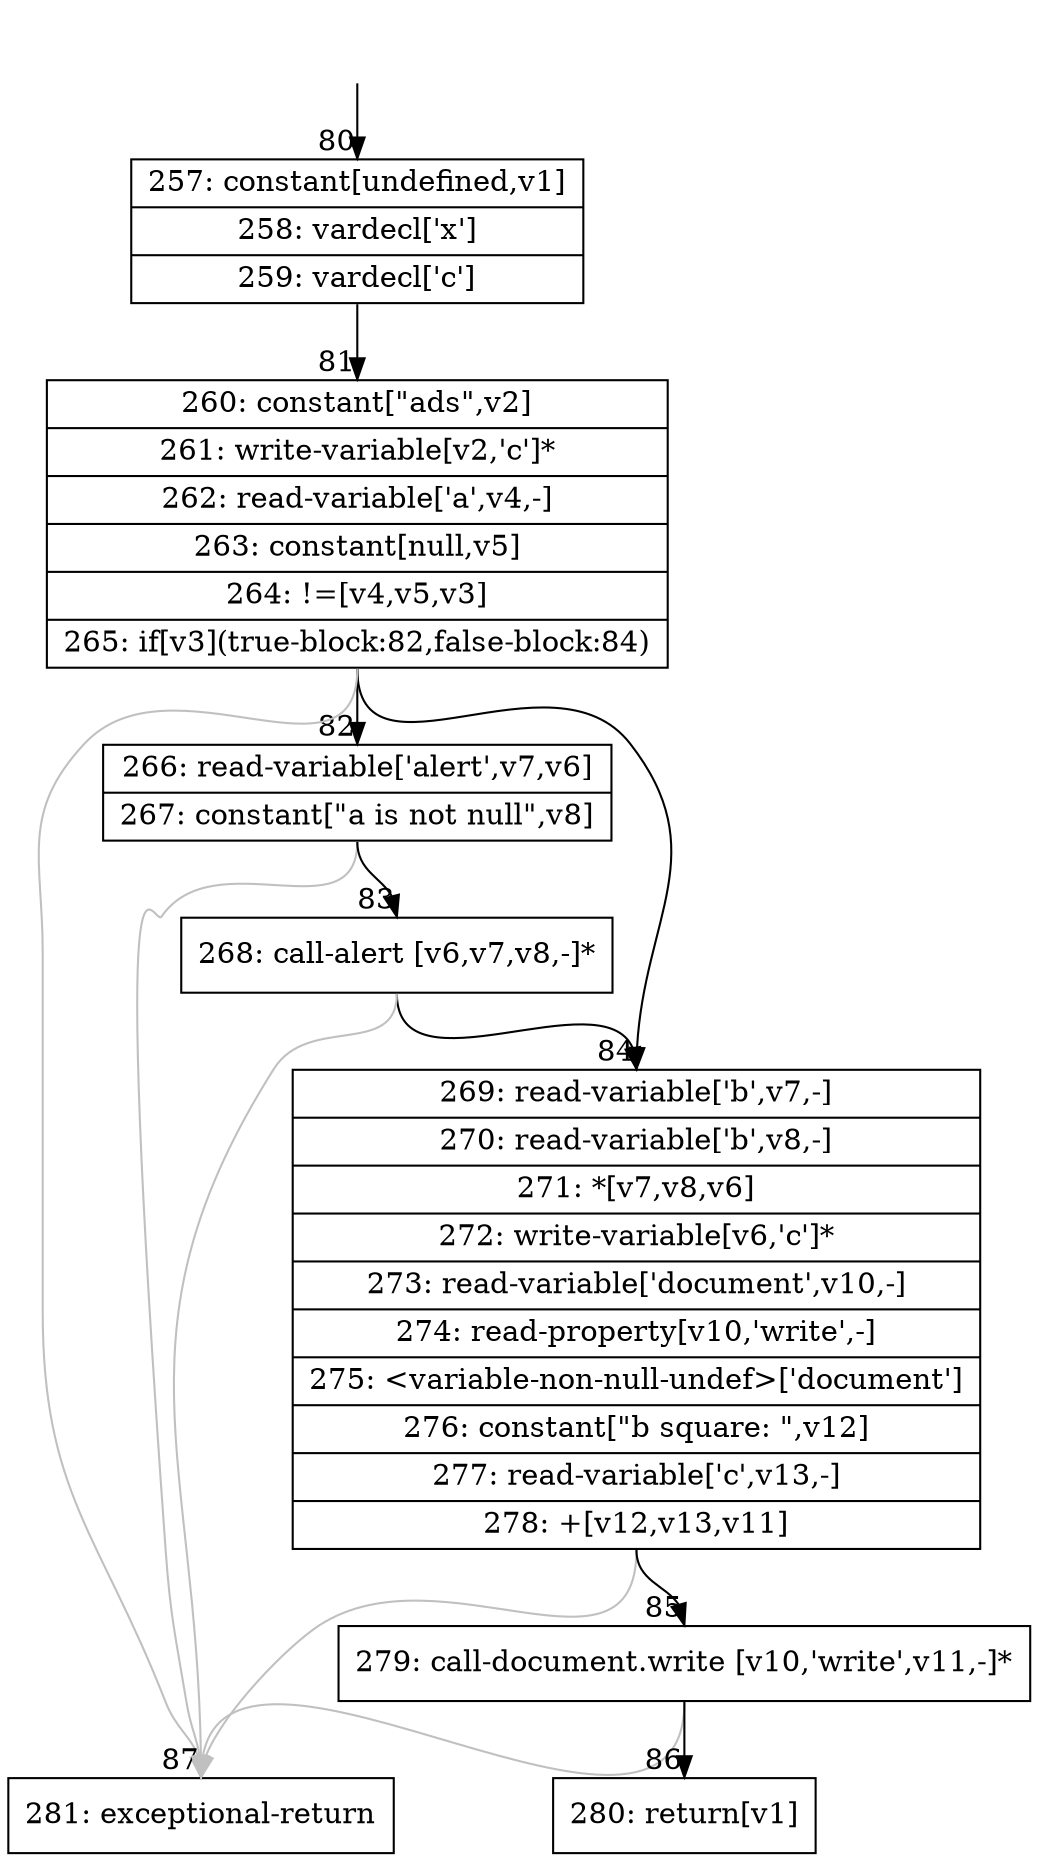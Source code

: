 digraph {
rankdir="TD"
BB_entry7[shape=none,label=""];
BB_entry7 -> BB80 [tailport=s, headport=n, headlabel="    80"]
BB80 [shape=record label="{257: constant[undefined,v1]|258: vardecl['x']|259: vardecl['c']}" ] 
BB80 -> BB81 [tailport=s, headport=n, headlabel="      81"]
BB81 [shape=record label="{260: constant[\"ads\",v2]|261: write-variable[v2,'c']*|262: read-variable['a',v4,-]|263: constant[null,v5]|264: !=[v4,v5,v3]|265: if[v3](true-block:82,false-block:84)}" ] 
BB81 -> BB82 [tailport=s, headport=n, headlabel="      82"]
BB81 -> BB84 [tailport=s, headport=n, headlabel="      84"]
BB81 -> BB87 [tailport=s, headport=n, color=gray, headlabel="      87"]
BB82 [shape=record label="{266: read-variable['alert',v7,v6]|267: constant[\"a is not null\",v8]}" ] 
BB82 -> BB83 [tailport=s, headport=n, headlabel="      83"]
BB82 -> BB87 [tailport=s, headport=n, color=gray]
BB83 [shape=record label="{268: call-alert [v6,v7,v8,-]*}" ] 
BB83 -> BB84 [tailport=s, headport=n]
BB83 -> BB87 [tailport=s, headport=n, color=gray]
BB84 [shape=record label="{269: read-variable['b',v7,-]|270: read-variable['b',v8,-]|271: *[v7,v8,v6]|272: write-variable[v6,'c']*|273: read-variable['document',v10,-]|274: read-property[v10,'write',-]|275: \<variable-non-null-undef\>['document']|276: constant[\"b square: \",v12]|277: read-variable['c',v13,-]|278: +[v12,v13,v11]}" ] 
BB84 -> BB85 [tailport=s, headport=n, headlabel="      85"]
BB84 -> BB87 [tailport=s, headport=n, color=gray]
BB85 [shape=record label="{279: call-document.write [v10,'write',v11,-]*}" ] 
BB85 -> BB86 [tailport=s, headport=n, headlabel="      86"]
BB85 -> BB87 [tailport=s, headport=n, color=gray]
BB86 [shape=record label="{280: return[v1]}" ] 
BB87 [shape=record label="{281: exceptional-return}" ] 
//#$~ 152
}
